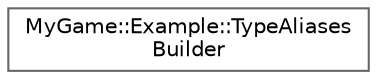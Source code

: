 digraph "Graphical Class Hierarchy"
{
 // LATEX_PDF_SIZE
  bgcolor="transparent";
  edge [fontname=Helvetica,fontsize=10,labelfontname=Helvetica,labelfontsize=10];
  node [fontname=Helvetica,fontsize=10,shape=box,height=0.2,width=0.4];
  rankdir="LR";
  Node0 [id="Node000000",label="MyGame::Example::TypeAliases\lBuilder",height=0.2,width=0.4,color="grey40", fillcolor="white", style="filled",URL="$structMyGame_1_1Example_1_1TypeAliasesBuilder.html",tooltip=" "];
}
